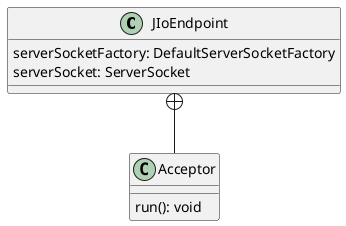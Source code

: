 @startuml

class JIoEndpoint {
  serverSocketFactory: DefaultServerSocketFactory
  serverSocket: ServerSocket
}

class Acceptor {
  run(): void
}

JIoEndpoint +-- Acceptor

@enduml
